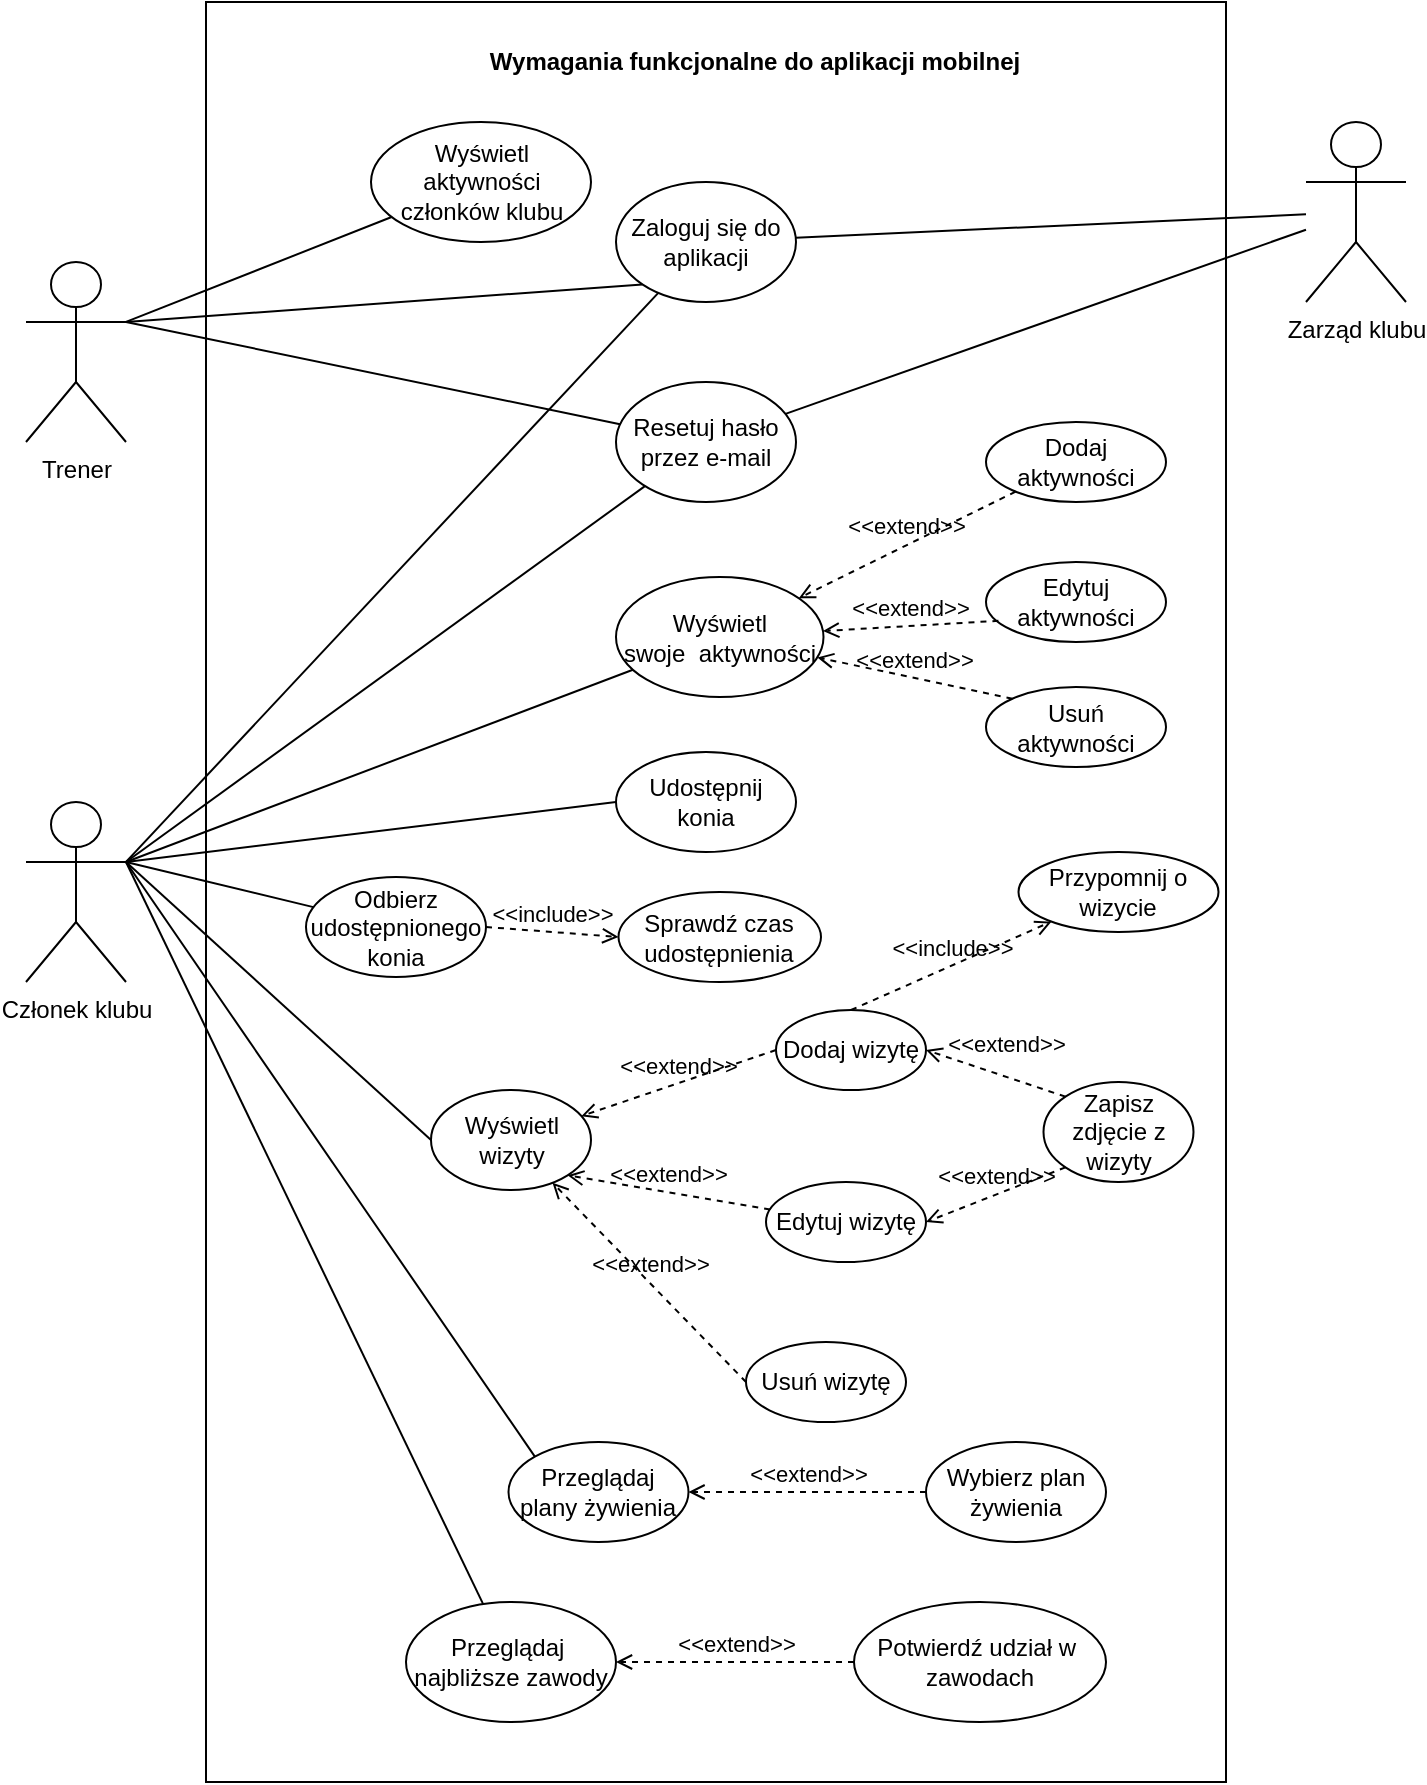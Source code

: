 <mxfile version="20.8.10" type="device"><diagram name="Strona-1" id="1jriAQTuT3sH8JG2QKOY"><mxGraphModel dx="1909" dy="1129" grid="1" gridSize="10" guides="1" tooltips="1" connect="1" arrows="1" fold="1" page="1" pageScale="1" pageWidth="827" pageHeight="1169" math="0" shadow="0"><root><mxCell id="0"/><mxCell id="1" parent="0"/><mxCell id="fbxKOSexO_8ku4H1La7O-1" value="Członek klubu" style="shape=umlActor;verticalLabelPosition=bottom;verticalAlign=top;html=1;outlineConnect=0;" vertex="1" parent="1"><mxGeometry x="150" y="550" width="50" height="90" as="geometry"/></mxCell><mxCell id="fbxKOSexO_8ku4H1La7O-2" value="" style="rounded=0;whiteSpace=wrap;html=1;" vertex="1" parent="1"><mxGeometry x="240" y="150" width="510" height="890" as="geometry"/></mxCell><mxCell id="fbxKOSexO_8ku4H1La7O-3" value="Trener" style="shape=umlActor;verticalLabelPosition=bottom;verticalAlign=top;html=1;outlineConnect=0;" vertex="1" parent="1"><mxGeometry x="150" y="280" width="50" height="90" as="geometry"/></mxCell><mxCell id="fbxKOSexO_8ku4H1La7O-4" value="Zarząd klubu" style="shape=umlActor;verticalLabelPosition=bottom;verticalAlign=top;html=1;outlineConnect=0;" vertex="1" parent="1"><mxGeometry x="790" y="210" width="50" height="90" as="geometry"/></mxCell><mxCell id="fbxKOSexO_8ku4H1La7O-5" value="Zaloguj się do aplikacji" style="ellipse;whiteSpace=wrap;html=1;" vertex="1" parent="1"><mxGeometry x="445" y="240" width="90" height="60" as="geometry"/></mxCell><mxCell id="fbxKOSexO_8ku4H1La7O-6" value="Resetuj hasło przez e-mail" style="ellipse;whiteSpace=wrap;html=1;" vertex="1" parent="1"><mxGeometry x="445" y="340" width="90" height="60" as="geometry"/></mxCell><mxCell id="fbxKOSexO_8ku4H1La7O-7" value="" style="endArrow=none;html=1;rounded=0;exitX=1;exitY=0.333;exitDx=0;exitDy=0;exitPerimeter=0;" edge="1" parent="1" source="fbxKOSexO_8ku4H1La7O-1" target="fbxKOSexO_8ku4H1La7O-5"><mxGeometry width="50" height="50" relative="1" as="geometry"><mxPoint x="80" y="230" as="sourcePoint"/><mxPoint x="130" y="180" as="targetPoint"/></mxGeometry></mxCell><mxCell id="fbxKOSexO_8ku4H1La7O-8" value="" style="endArrow=none;html=1;rounded=0;exitX=1;exitY=0.333;exitDx=0;exitDy=0;exitPerimeter=0;" edge="1" parent="1" source="fbxKOSexO_8ku4H1La7O-1" target="fbxKOSexO_8ku4H1La7O-6"><mxGeometry width="50" height="50" relative="1" as="geometry"><mxPoint x="110" y="320" as="sourcePoint"/><mxPoint x="160" y="270" as="targetPoint"/></mxGeometry></mxCell><mxCell id="fbxKOSexO_8ku4H1La7O-9" value="" style="endArrow=none;html=1;rounded=0;entryX=0;entryY=1;entryDx=0;entryDy=0;exitX=1;exitY=0.333;exitDx=0;exitDy=0;exitPerimeter=0;" edge="1" parent="1" source="fbxKOSexO_8ku4H1La7O-3" target="fbxKOSexO_8ku4H1La7O-5"><mxGeometry width="50" height="50" relative="1" as="geometry"><mxPoint x="70" y="430" as="sourcePoint"/><mxPoint x="181" y="237" as="targetPoint"/><Array as="points"/></mxGeometry></mxCell><mxCell id="fbxKOSexO_8ku4H1La7O-10" value="" style="endArrow=none;html=1;rounded=0;exitX=1;exitY=0.333;exitDx=0;exitDy=0;exitPerimeter=0;" edge="1" parent="1" source="fbxKOSexO_8ku4H1La7O-3" target="fbxKOSexO_8ku4H1La7O-6"><mxGeometry width="50" height="50" relative="1" as="geometry"><mxPoint x="90" y="383" as="sourcePoint"/><mxPoint x="193" y="251" as="targetPoint"/></mxGeometry></mxCell><mxCell id="fbxKOSexO_8ku4H1La7O-11" value="" style="endArrow=none;html=1;rounded=0;" edge="1" parent="1" source="fbxKOSexO_8ku4H1La7O-4" target="fbxKOSexO_8ku4H1La7O-5"><mxGeometry width="50" height="50" relative="1" as="geometry"><mxPoint x="330" y="410" as="sourcePoint"/><mxPoint x="380" y="360" as="targetPoint"/></mxGeometry></mxCell><mxCell id="fbxKOSexO_8ku4H1La7O-12" value="" style="endArrow=none;html=1;rounded=0;" edge="1" parent="1" source="fbxKOSexO_8ku4H1La7O-6" target="fbxKOSexO_8ku4H1La7O-4"><mxGeometry width="50" height="50" relative="1" as="geometry"><mxPoint x="480" y="340" as="sourcePoint"/><mxPoint x="530" y="290" as="targetPoint"/></mxGeometry></mxCell><mxCell id="fbxKOSexO_8ku4H1La7O-13" value="Dodaj aktywności" style="ellipse;whiteSpace=wrap;html=1;" vertex="1" parent="1"><mxGeometry x="630" y="360" width="90" height="40" as="geometry"/></mxCell><mxCell id="fbxKOSexO_8ku4H1La7O-14" value="Wymagania funkcjonalne do aplikacji mobilnej" style="text;align=center;fontStyle=1;verticalAlign=middle;spacingLeft=3;spacingRight=3;strokeColor=none;rotatable=0;points=[[0,0.5],[1,0.5]];portConstraint=eastwest;html=1;" vertex="1" parent="1"><mxGeometry x="368.75" y="170" width="290" height="20" as="geometry"/></mxCell><mxCell id="fbxKOSexO_8ku4H1La7O-15" value="Edytuj aktywności" style="ellipse;whiteSpace=wrap;html=1;" vertex="1" parent="1"><mxGeometry x="630" y="430" width="90" height="40" as="geometry"/></mxCell><mxCell id="fbxKOSexO_8ku4H1La7O-16" value="Usuń aktywności" style="ellipse;whiteSpace=wrap;html=1;" vertex="1" parent="1"><mxGeometry x="630" y="492.5" width="90" height="40" as="geometry"/></mxCell><mxCell id="fbxKOSexO_8ku4H1La7O-17" value="Wyświetl&lt;br&gt;swoje&amp;nbsp; aktywności" style="ellipse;whiteSpace=wrap;html=1;" vertex="1" parent="1"><mxGeometry x="445" y="437.5" width="103.75" height="60" as="geometry"/></mxCell><mxCell id="fbxKOSexO_8ku4H1La7O-18" value="" style="endArrow=none;html=1;rounded=0;exitX=1;exitY=0.333;exitDx=0;exitDy=0;exitPerimeter=0;" edge="1" parent="1" source="fbxKOSexO_8ku4H1La7O-1" target="fbxKOSexO_8ku4H1La7O-17"><mxGeometry width="50" height="50" relative="1" as="geometry"><mxPoint x="80" y="214" as="sourcePoint"/><mxPoint x="290" y="286" as="targetPoint"/></mxGeometry></mxCell><mxCell id="fbxKOSexO_8ku4H1La7O-19" value="Dodaj wizytę" style="ellipse;whiteSpace=wrap;html=1;" vertex="1" parent="1"><mxGeometry x="525" y="654" width="75" height="40" as="geometry"/></mxCell><mxCell id="fbxKOSexO_8ku4H1La7O-20" value="Edytuj&amp;nbsp;wizytę" style="ellipse;whiteSpace=wrap;html=1;" vertex="1" parent="1"><mxGeometry x="520" y="740" width="80" height="40" as="geometry"/></mxCell><mxCell id="fbxKOSexO_8ku4H1La7O-21" value="Usuń wizytę" style="ellipse;whiteSpace=wrap;html=1;" vertex="1" parent="1"><mxGeometry x="510" y="820" width="80" height="40" as="geometry"/></mxCell><mxCell id="fbxKOSexO_8ku4H1La7O-22" value="Wyświetl wizyty" style="ellipse;whiteSpace=wrap;html=1;" vertex="1" parent="1"><mxGeometry x="352.5" y="694" width="80" height="50" as="geometry"/></mxCell><mxCell id="fbxKOSexO_8ku4H1La7O-23" value="&amp;lt;&amp;lt;extend&amp;gt;&amp;gt;" style="html=1;verticalAlign=bottom;labelBackgroundColor=none;endArrow=open;endFill=0;dashed=1;rounded=0;entryX=1;entryY=1;entryDx=0;entryDy=0;" edge="1" parent="1" source="fbxKOSexO_8ku4H1La7O-20" target="fbxKOSexO_8ku4H1La7O-22"><mxGeometry width="160" relative="1" as="geometry"><mxPoint x="217.5" y="855" as="sourcePoint"/><mxPoint x="377.5" y="855" as="targetPoint"/></mxGeometry></mxCell><mxCell id="fbxKOSexO_8ku4H1La7O-24" value="&amp;lt;&amp;lt;extend&amp;gt;&amp;gt;" style="html=1;verticalAlign=bottom;labelBackgroundColor=none;endArrow=open;endFill=0;dashed=1;rounded=0;exitX=0;exitY=0.5;exitDx=0;exitDy=0;" edge="1" parent="1" source="fbxKOSexO_8ku4H1La7O-19" target="fbxKOSexO_8ku4H1La7O-22"><mxGeometry width="160" relative="1" as="geometry"><mxPoint x="197.5" y="905" as="sourcePoint"/><mxPoint x="357.5" y="905" as="targetPoint"/><Array as="points"/></mxGeometry></mxCell><mxCell id="fbxKOSexO_8ku4H1La7O-25" value="&amp;lt;&amp;lt;extend&amp;gt;&amp;gt;" style="html=1;verticalAlign=bottom;labelBackgroundColor=none;endArrow=open;endFill=0;dashed=1;rounded=0;exitX=0;exitY=0.5;exitDx=0;exitDy=0;" edge="1" parent="1" source="fbxKOSexO_8ku4H1La7O-21" target="fbxKOSexO_8ku4H1La7O-22"><mxGeometry width="160" relative="1" as="geometry"><mxPoint x="167.5" y="915" as="sourcePoint"/><mxPoint x="327.5" y="915" as="targetPoint"/></mxGeometry></mxCell><mxCell id="fbxKOSexO_8ku4H1La7O-26" value="" style="endArrow=none;html=1;rounded=0;entryX=0;entryY=0.5;entryDx=0;entryDy=0;exitX=1;exitY=0.333;exitDx=0;exitDy=0;exitPerimeter=0;" edge="1" parent="1" source="fbxKOSexO_8ku4H1La7O-1" target="fbxKOSexO_8ku4H1La7O-22"><mxGeometry width="50" height="50" relative="1" as="geometry"><mxPoint x="80" y="256" as="sourcePoint"/><mxPoint x="194" y="422" as="targetPoint"/></mxGeometry></mxCell><mxCell id="fbxKOSexO_8ku4H1La7O-27" value="Zapisz zdjęcie z wizyty" style="ellipse;whiteSpace=wrap;html=1;" vertex="1" parent="1"><mxGeometry x="658.75" y="690" width="75" height="50" as="geometry"/></mxCell><mxCell id="fbxKOSexO_8ku4H1La7O-28" value="Przypomnij o wizycie" style="ellipse;whiteSpace=wrap;html=1;" vertex="1" parent="1"><mxGeometry x="646.25" y="575" width="100" height="40" as="geometry"/></mxCell><mxCell id="fbxKOSexO_8ku4H1La7O-29" value="Przeglądaj plany żywienia" style="ellipse;whiteSpace=wrap;html=1;" vertex="1" parent="1"><mxGeometry x="391.25" y="870" width="90" height="50" as="geometry"/></mxCell><mxCell id="fbxKOSexO_8ku4H1La7O-30" value="Wybierz plan żywienia" style="ellipse;whiteSpace=wrap;html=1;" vertex="1" parent="1"><mxGeometry x="600" y="870" width="90" height="50" as="geometry"/></mxCell><mxCell id="fbxKOSexO_8ku4H1La7O-31" value="Przeglądaj&amp;nbsp; najbliższe zawody" style="ellipse;whiteSpace=wrap;html=1;" vertex="1" parent="1"><mxGeometry x="340" y="950" width="105" height="60" as="geometry"/></mxCell><mxCell id="fbxKOSexO_8ku4H1La7O-32" value="Potwierdź udział w&amp;nbsp; zawodach" style="ellipse;whiteSpace=wrap;html=1;" vertex="1" parent="1"><mxGeometry x="564" y="950" width="126" height="60" as="geometry"/></mxCell><mxCell id="fbxKOSexO_8ku4H1La7O-33" value="" style="endArrow=none;html=1;rounded=0;entryX=0;entryY=0;entryDx=0;entryDy=0;" edge="1" parent="1" target="fbxKOSexO_8ku4H1La7O-29"><mxGeometry width="50" height="50" relative="1" as="geometry"><mxPoint x="200" y="580" as="sourcePoint"/><mxPoint x="330" y="720" as="targetPoint"/></mxGeometry></mxCell><mxCell id="fbxKOSexO_8ku4H1La7O-34" value="" style="endArrow=none;html=1;rounded=0;" edge="1" parent="1" target="fbxKOSexO_8ku4H1La7O-31"><mxGeometry width="50" height="50" relative="1" as="geometry"><mxPoint x="200" y="580" as="sourcePoint"/><mxPoint x="293" y="897" as="targetPoint"/></mxGeometry></mxCell><mxCell id="fbxKOSexO_8ku4H1La7O-35" value="&amp;lt;&amp;lt;extend&amp;gt;&amp;gt;" style="html=1;verticalAlign=bottom;labelBackgroundColor=none;endArrow=open;endFill=0;dashed=1;rounded=0;exitX=0.069;exitY=0.735;exitDx=0;exitDy=0;exitPerimeter=0;" edge="1" parent="1" source="fbxKOSexO_8ku4H1La7O-15" target="fbxKOSexO_8ku4H1La7O-17"><mxGeometry width="160" relative="1" as="geometry"><mxPoint x="540.646" y="422.5" as="sourcePoint"/><mxPoint x="416.854" y="443.462" as="targetPoint"/></mxGeometry></mxCell><mxCell id="fbxKOSexO_8ku4H1La7O-36" value="&amp;lt;&amp;lt;extend&amp;gt;&amp;gt;" style="html=1;verticalAlign=bottom;labelBackgroundColor=none;endArrow=open;endFill=0;dashed=1;rounded=0;exitX=0;exitY=0;exitDx=0;exitDy=0;" edge="1" parent="1" source="fbxKOSexO_8ku4H1La7O-16" target="fbxKOSexO_8ku4H1La7O-17"><mxGeometry width="160" relative="1" as="geometry"><mxPoint x="564.96" y="431.9" as="sourcePoint"/><mxPoint x="463.665" y="499.295" as="targetPoint"/></mxGeometry></mxCell><mxCell id="fbxKOSexO_8ku4H1La7O-37" value="&amp;lt;&amp;lt;extend&amp;gt;&amp;gt;" style="html=1;verticalAlign=bottom;labelBackgroundColor=none;endArrow=open;endFill=0;dashed=1;rounded=0;" edge="1" parent="1" source="fbxKOSexO_8ku4H1La7O-13" target="fbxKOSexO_8ku4H1La7O-17"><mxGeometry width="160" relative="1" as="geometry"><mxPoint x="574.96" y="441.9" as="sourcePoint"/><mxPoint x="473.665" y="509.295" as="targetPoint"/></mxGeometry></mxCell><mxCell id="fbxKOSexO_8ku4H1La7O-38" value="&amp;lt;&amp;lt;include&amp;gt;&amp;gt;" style="html=1;verticalAlign=bottom;labelBackgroundColor=none;endArrow=open;endFill=0;dashed=1;rounded=0;exitX=0.5;exitY=0;exitDx=0;exitDy=0;" edge="1" parent="1" source="fbxKOSexO_8ku4H1La7O-19" target="fbxKOSexO_8ku4H1La7O-28"><mxGeometry width="160" relative="1" as="geometry"><mxPoint x="578.75" y="830" as="sourcePoint"/><mxPoint x="723.75" y="830" as="targetPoint"/></mxGeometry></mxCell><mxCell id="fbxKOSexO_8ku4H1La7O-39" value="&amp;lt;&amp;lt;extend&amp;gt;&amp;gt;" style="html=1;verticalAlign=bottom;labelBackgroundColor=none;endArrow=open;endFill=0;dashed=1;rounded=0;entryX=1;entryY=0.5;entryDx=0;entryDy=0;" edge="1" parent="1" source="fbxKOSexO_8ku4H1La7O-32" target="fbxKOSexO_8ku4H1La7O-31"><mxGeometry width="160" relative="1" as="geometry"><mxPoint x="503.75" y="760" as="sourcePoint"/><mxPoint x="348.284" y="662.678" as="targetPoint"/><Array as="points"/></mxGeometry></mxCell><mxCell id="fbxKOSexO_8ku4H1La7O-40" value="&amp;lt;&amp;lt;extend&amp;gt;&amp;gt;" style="html=1;verticalAlign=bottom;labelBackgroundColor=none;endArrow=open;endFill=0;dashed=1;rounded=0;" edge="1" parent="1" source="fbxKOSexO_8ku4H1La7O-30" target="fbxKOSexO_8ku4H1La7O-29"><mxGeometry width="160" relative="1" as="geometry"><mxPoint x="528.0" y="870" as="sourcePoint"/><mxPoint x="392" y="870" as="targetPoint"/><Array as="points"/></mxGeometry></mxCell><mxCell id="fbxKOSexO_8ku4H1La7O-41" value="Wyświetl aktywności członków klubu" style="ellipse;whiteSpace=wrap;html=1;" vertex="1" parent="1"><mxGeometry x="322.5" y="210" width="110" height="60" as="geometry"/></mxCell><mxCell id="fbxKOSexO_8ku4H1La7O-42" value="&amp;lt;&amp;lt;extend&amp;gt;&amp;gt;" style="html=1;verticalAlign=bottom;labelBackgroundColor=none;endArrow=open;endFill=0;dashed=1;rounded=0;exitX=0;exitY=0;exitDx=0;exitDy=0;entryX=1;entryY=0.5;entryDx=0;entryDy=0;" edge="1" parent="1" source="fbxKOSexO_8ku4H1La7O-27" target="fbxKOSexO_8ku4H1La7O-19"><mxGeometry x="-0.082" y="-7" width="160" relative="1" as="geometry"><mxPoint x="703.96" y="730" as="sourcePoint"/><mxPoint x="561.249" y="642.517" as="targetPoint"/><mxPoint as="offset"/></mxGeometry></mxCell><mxCell id="fbxKOSexO_8ku4H1La7O-43" value="&amp;lt;&amp;lt;extend&amp;gt;&amp;gt;" style="html=1;verticalAlign=bottom;labelBackgroundColor=none;endArrow=open;endFill=0;dashed=1;rounded=0;exitX=0;exitY=1;exitDx=0;exitDy=0;entryX=1;entryY=0.5;entryDx=0;entryDy=0;" edge="1" parent="1" source="fbxKOSexO_8ku4H1La7O-27" target="fbxKOSexO_8ku4H1La7O-20"><mxGeometry width="160" relative="1" as="geometry"><mxPoint x="701.196" y="671.181" as="sourcePoint"/><mxPoint x="555.0" y="684" as="targetPoint"/></mxGeometry></mxCell><mxCell id="fbxKOSexO_8ku4H1La7O-44" value="" style="endArrow=none;html=1;rounded=0;exitX=1;exitY=0.333;exitDx=0;exitDy=0;exitPerimeter=0;" edge="1" parent="1" target="fbxKOSexO_8ku4H1La7O-41" source="fbxKOSexO_8ku4H1La7O-3"><mxGeometry width="50" height="50" relative="1" as="geometry"><mxPoint x="60" y="300" as="sourcePoint"/><mxPoint x="416.24" y="335.02" as="targetPoint"/></mxGeometry></mxCell><mxCell id="fbxKOSexO_8ku4H1La7O-47" value="Udostępnij konia" style="ellipse;whiteSpace=wrap;html=1;" vertex="1" parent="1"><mxGeometry x="445" y="525" width="90" height="50" as="geometry"/></mxCell><mxCell id="fbxKOSexO_8ku4H1La7O-48" value="" style="endArrow=none;html=1;rounded=0;exitX=1;exitY=0.333;exitDx=0;exitDy=0;exitPerimeter=0;entryX=0;entryY=0.5;entryDx=0;entryDy=0;" edge="1" parent="1" source="fbxKOSexO_8ku4H1La7O-1" target="fbxKOSexO_8ku4H1La7O-47"><mxGeometry width="50" height="50" relative="1" as="geometry"><mxPoint x="210" y="590" as="sourcePoint"/><mxPoint x="463.418" y="493.883" as="targetPoint"/></mxGeometry></mxCell><mxCell id="fbxKOSexO_8ku4H1La7O-49" value="Odbierz udostępnionego konia" style="ellipse;whiteSpace=wrap;html=1;" vertex="1" parent="1"><mxGeometry x="290" y="587.5" width="90" height="50" as="geometry"/></mxCell><mxCell id="fbxKOSexO_8ku4H1La7O-50" value="" style="endArrow=none;html=1;rounded=0;" edge="1" parent="1" target="fbxKOSexO_8ku4H1La7O-49"><mxGeometry width="50" height="50" relative="1" as="geometry"><mxPoint x="200" y="580" as="sourcePoint"/><mxPoint x="455" y="560" as="targetPoint"/></mxGeometry></mxCell><mxCell id="fbxKOSexO_8ku4H1La7O-51" value="Sprawdź czas udostępnienia" style="ellipse;whiteSpace=wrap;html=1;" vertex="1" parent="1"><mxGeometry x="446.25" y="595" width="101.25" height="45" as="geometry"/></mxCell><mxCell id="fbxKOSexO_8ku4H1La7O-53" value="&amp;lt;&amp;lt;include&amp;gt;&amp;gt;" style="html=1;verticalAlign=bottom;labelBackgroundColor=none;endArrow=open;endFill=0;dashed=1;rounded=0;exitX=1;exitY=0.5;exitDx=0;exitDy=0;entryX=0;entryY=0.5;entryDx=0;entryDy=0;" edge="1" parent="1" source="fbxKOSexO_8ku4H1La7O-49" target="fbxKOSexO_8ku4H1La7O-51"><mxGeometry width="160" relative="1" as="geometry"><mxPoint x="572.5" y="664" as="sourcePoint"/><mxPoint x="672.72" y="619.836" as="targetPoint"/></mxGeometry></mxCell></root></mxGraphModel></diagram></mxfile>